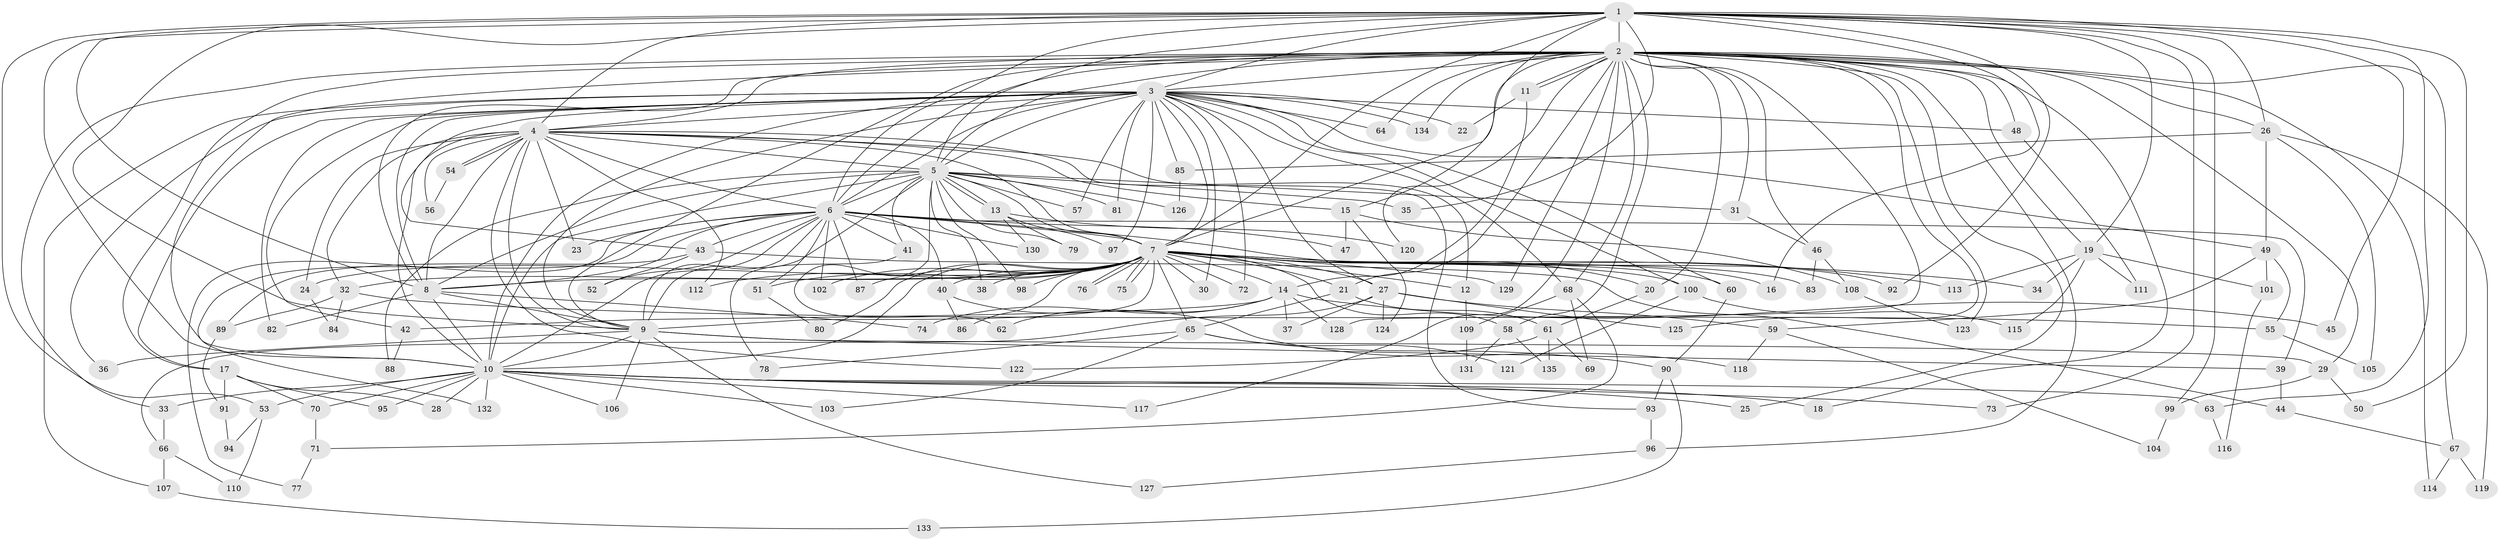 // coarse degree distribution, {3: 0.29411764705882354, 4: 0.10294117647058823, 31: 0.014705882352941176, 2: 0.25, 17: 0.014705882352941176, 8: 0.029411764705882353, 1: 0.04411764705882353, 5: 0.08823529411764706, 15: 0.029411764705882353, 21: 0.014705882352941176, 6: 0.014705882352941176, 7: 0.058823529411764705, 14: 0.014705882352941176, 20: 0.014705882352941176, 28: 0.014705882352941176}
// Generated by graph-tools (version 1.1) at 2025/36/03/04/25 23:36:19]
// undirected, 135 vertices, 295 edges
graph export_dot {
  node [color=gray90,style=filled];
  1;
  2;
  3;
  4;
  5;
  6;
  7;
  8;
  9;
  10;
  11;
  12;
  13;
  14;
  15;
  16;
  17;
  18;
  19;
  20;
  21;
  22;
  23;
  24;
  25;
  26;
  27;
  28;
  29;
  30;
  31;
  32;
  33;
  34;
  35;
  36;
  37;
  38;
  39;
  40;
  41;
  42;
  43;
  44;
  45;
  46;
  47;
  48;
  49;
  50;
  51;
  52;
  53;
  54;
  55;
  56;
  57;
  58;
  59;
  60;
  61;
  62;
  63;
  64;
  65;
  66;
  67;
  68;
  69;
  70;
  71;
  72;
  73;
  74;
  75;
  76;
  77;
  78;
  79;
  80;
  81;
  82;
  83;
  84;
  85;
  86;
  87;
  88;
  89;
  90;
  91;
  92;
  93;
  94;
  95;
  96;
  97;
  98;
  99;
  100;
  101;
  102;
  103;
  104;
  105;
  106;
  107;
  108;
  109;
  110;
  111;
  112;
  113;
  114;
  115;
  116;
  117;
  118;
  119;
  120;
  121;
  122;
  123;
  124;
  125;
  126;
  127;
  128;
  129;
  130;
  131;
  132;
  133;
  134;
  135;
  1 -- 2;
  1 -- 3;
  1 -- 4;
  1 -- 5;
  1 -- 6;
  1 -- 7;
  1 -- 8;
  1 -- 9;
  1 -- 10;
  1 -- 15;
  1 -- 16;
  1 -- 19;
  1 -- 26;
  1 -- 35;
  1 -- 45;
  1 -- 50;
  1 -- 53;
  1 -- 63;
  1 -- 73;
  1 -- 92;
  1 -- 99;
  2 -- 3;
  2 -- 4;
  2 -- 5;
  2 -- 6;
  2 -- 7;
  2 -- 8;
  2 -- 9;
  2 -- 10;
  2 -- 11;
  2 -- 11;
  2 -- 17;
  2 -- 18;
  2 -- 19;
  2 -- 20;
  2 -- 21;
  2 -- 25;
  2 -- 26;
  2 -- 29;
  2 -- 31;
  2 -- 33;
  2 -- 46;
  2 -- 48;
  2 -- 58;
  2 -- 64;
  2 -- 67;
  2 -- 68;
  2 -- 96;
  2 -- 114;
  2 -- 117;
  2 -- 120;
  2 -- 123;
  2 -- 125;
  2 -- 128;
  2 -- 129;
  2 -- 134;
  3 -- 4;
  3 -- 5;
  3 -- 6;
  3 -- 7;
  3 -- 8;
  3 -- 9;
  3 -- 10;
  3 -- 17;
  3 -- 22;
  3 -- 27;
  3 -- 30;
  3 -- 36;
  3 -- 42;
  3 -- 43;
  3 -- 48;
  3 -- 49;
  3 -- 57;
  3 -- 60;
  3 -- 64;
  3 -- 68;
  3 -- 72;
  3 -- 81;
  3 -- 82;
  3 -- 85;
  3 -- 97;
  3 -- 100;
  3 -- 107;
  3 -- 134;
  4 -- 5;
  4 -- 6;
  4 -- 7;
  4 -- 8;
  4 -- 9;
  4 -- 10;
  4 -- 12;
  4 -- 15;
  4 -- 23;
  4 -- 24;
  4 -- 32;
  4 -- 54;
  4 -- 54;
  4 -- 56;
  4 -- 93;
  4 -- 112;
  4 -- 122;
  5 -- 6;
  5 -- 7;
  5 -- 8;
  5 -- 9;
  5 -- 10;
  5 -- 13;
  5 -- 13;
  5 -- 31;
  5 -- 35;
  5 -- 38;
  5 -- 41;
  5 -- 57;
  5 -- 62;
  5 -- 79;
  5 -- 81;
  5 -- 88;
  5 -- 98;
  5 -- 126;
  6 -- 7;
  6 -- 8;
  6 -- 9;
  6 -- 10;
  6 -- 23;
  6 -- 39;
  6 -- 40;
  6 -- 41;
  6 -- 43;
  6 -- 47;
  6 -- 51;
  6 -- 52;
  6 -- 77;
  6 -- 83;
  6 -- 87;
  6 -- 102;
  6 -- 130;
  6 -- 132;
  7 -- 8;
  7 -- 9;
  7 -- 10;
  7 -- 12;
  7 -- 14;
  7 -- 16;
  7 -- 20;
  7 -- 21;
  7 -- 24;
  7 -- 27;
  7 -- 30;
  7 -- 32;
  7 -- 34;
  7 -- 38;
  7 -- 40;
  7 -- 51;
  7 -- 58;
  7 -- 60;
  7 -- 65;
  7 -- 72;
  7 -- 75;
  7 -- 75;
  7 -- 76;
  7 -- 76;
  7 -- 80;
  7 -- 86;
  7 -- 87;
  7 -- 92;
  7 -- 98;
  7 -- 100;
  7 -- 102;
  7 -- 112;
  7 -- 113;
  7 -- 129;
  8 -- 9;
  8 -- 10;
  8 -- 74;
  8 -- 82;
  9 -- 10;
  9 -- 29;
  9 -- 36;
  9 -- 39;
  9 -- 106;
  9 -- 127;
  10 -- 18;
  10 -- 25;
  10 -- 28;
  10 -- 33;
  10 -- 53;
  10 -- 63;
  10 -- 70;
  10 -- 73;
  10 -- 95;
  10 -- 103;
  10 -- 106;
  10 -- 117;
  10 -- 132;
  11 -- 14;
  11 -- 22;
  12 -- 109;
  13 -- 79;
  13 -- 97;
  13 -- 120;
  13 -- 130;
  14 -- 37;
  14 -- 42;
  14 -- 45;
  14 -- 62;
  14 -- 74;
  14 -- 128;
  15 -- 47;
  15 -- 108;
  15 -- 124;
  17 -- 28;
  17 -- 70;
  17 -- 91;
  17 -- 95;
  19 -- 34;
  19 -- 101;
  19 -- 111;
  19 -- 113;
  19 -- 115;
  20 -- 61;
  21 -- 61;
  21 -- 65;
  24 -- 84;
  26 -- 49;
  26 -- 85;
  26 -- 105;
  26 -- 119;
  27 -- 37;
  27 -- 59;
  27 -- 66;
  27 -- 124;
  27 -- 125;
  29 -- 50;
  29 -- 99;
  31 -- 46;
  32 -- 55;
  32 -- 84;
  32 -- 89;
  33 -- 66;
  39 -- 44;
  40 -- 86;
  40 -- 118;
  41 -- 78;
  42 -- 88;
  43 -- 44;
  43 -- 52;
  43 -- 89;
  44 -- 67;
  46 -- 83;
  46 -- 108;
  48 -- 111;
  49 -- 55;
  49 -- 59;
  49 -- 101;
  51 -- 80;
  53 -- 94;
  53 -- 110;
  54 -- 56;
  55 -- 105;
  58 -- 131;
  58 -- 135;
  59 -- 104;
  59 -- 118;
  60 -- 90;
  61 -- 69;
  61 -- 122;
  61 -- 135;
  63 -- 116;
  65 -- 78;
  65 -- 90;
  65 -- 103;
  65 -- 121;
  66 -- 107;
  66 -- 110;
  67 -- 114;
  67 -- 119;
  68 -- 69;
  68 -- 71;
  68 -- 109;
  70 -- 71;
  71 -- 77;
  85 -- 126;
  89 -- 91;
  90 -- 93;
  90 -- 133;
  91 -- 94;
  93 -- 96;
  96 -- 127;
  99 -- 104;
  100 -- 115;
  100 -- 121;
  101 -- 116;
  107 -- 133;
  108 -- 123;
  109 -- 131;
}
